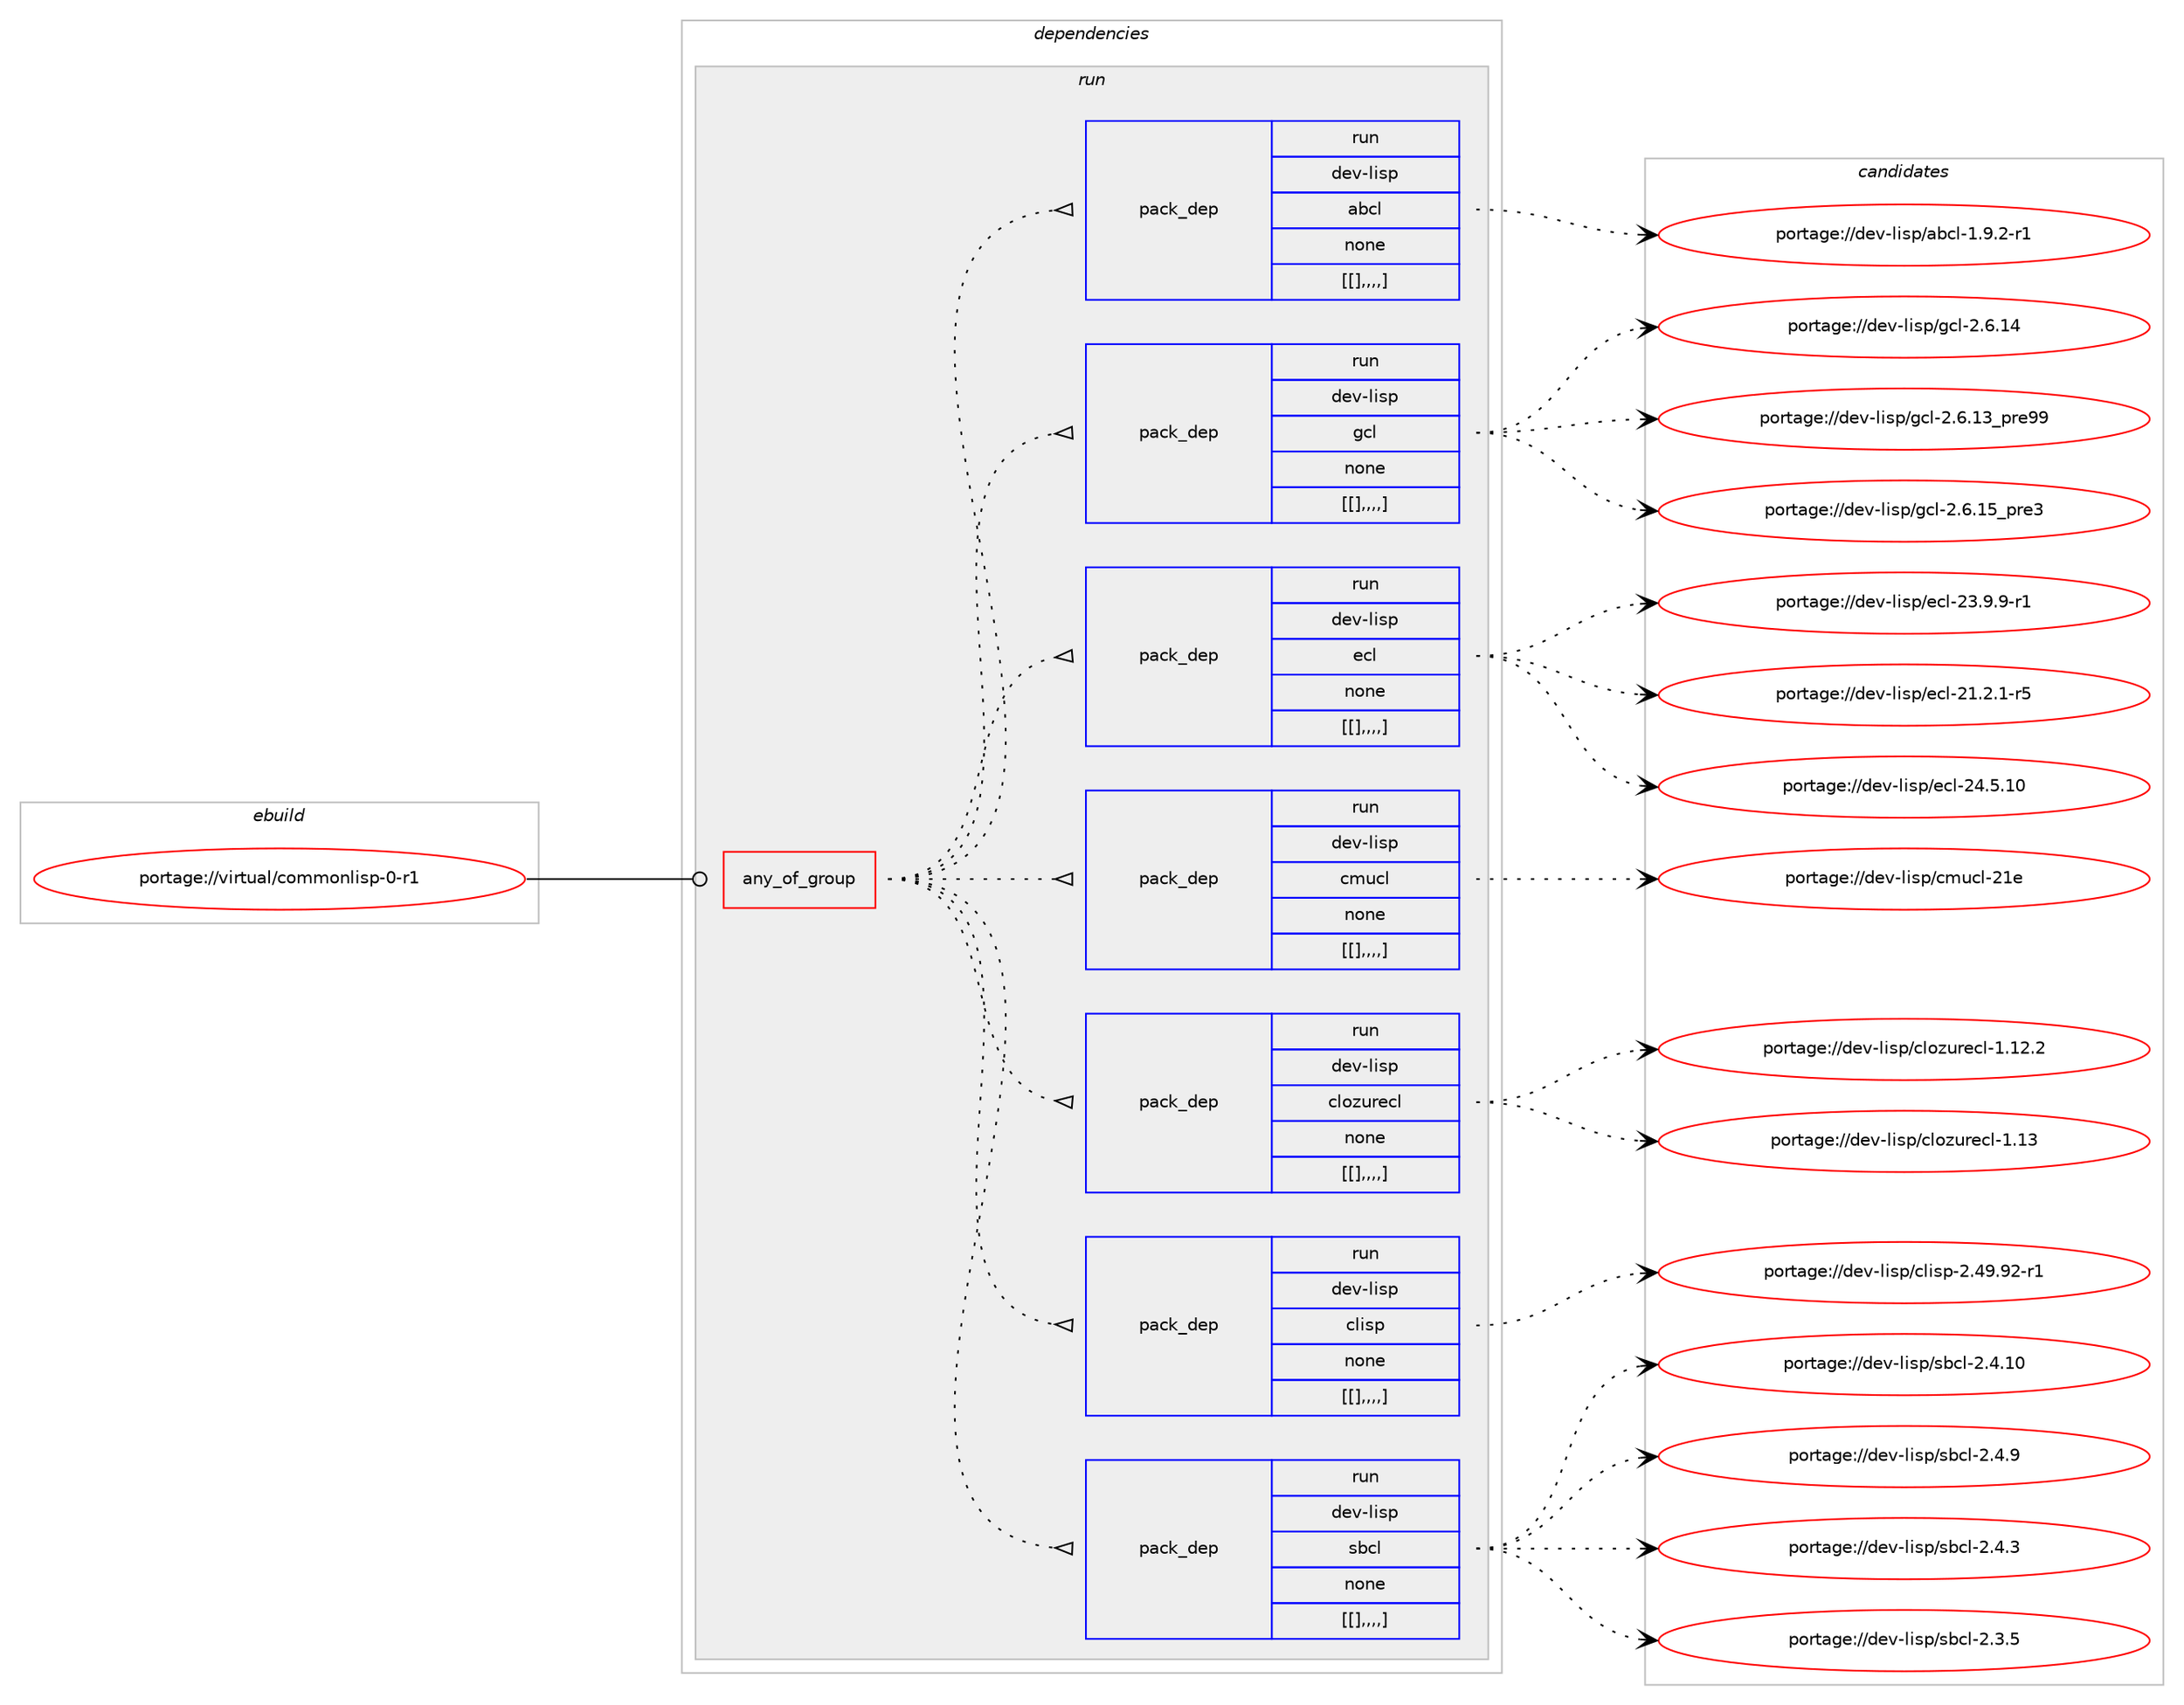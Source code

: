 digraph prolog {

# *************
# Graph options
# *************

newrank=true;
concentrate=true;
compound=true;
graph [rankdir=LR,fontname=Helvetica,fontsize=10,ranksep=1.5];#, ranksep=2.5, nodesep=0.2];
edge  [arrowhead=vee];
node  [fontname=Helvetica,fontsize=10];

# **********
# The ebuild
# **********

subgraph cluster_leftcol {
color=gray;
label=<<i>ebuild</i>>;
id [label="portage://virtual/commonlisp-0-r1", color=red, width=4, href="../virtual/commonlisp-0-r1.svg"];
}

# ****************
# The dependencies
# ****************

subgraph cluster_midcol {
color=gray;
label=<<i>dependencies</i>>;
subgraph cluster_compile {
fillcolor="#eeeeee";
style=filled;
label=<<i>compile</i>>;
}
subgraph cluster_compileandrun {
fillcolor="#eeeeee";
style=filled;
label=<<i>compile and run</i>>;
}
subgraph cluster_run {
fillcolor="#eeeeee";
style=filled;
label=<<i>run</i>>;
subgraph any23 {
dependency1802 [label=<<TABLE BORDER="0" CELLBORDER="1" CELLSPACING="0" CELLPADDING="4"><TR><TD CELLPADDING="10">any_of_group</TD></TR></TABLE>>, shape=none, color=red];subgraph pack1331 {
dependency1813 [label=<<TABLE BORDER="0" CELLBORDER="1" CELLSPACING="0" CELLPADDING="4" WIDTH="220"><TR><TD ROWSPAN="6" CELLPADDING="30">pack_dep</TD></TR><TR><TD WIDTH="110">run</TD></TR><TR><TD>dev-lisp</TD></TR><TR><TD>sbcl</TD></TR><TR><TD>none</TD></TR><TR><TD>[[],,,,]</TD></TR></TABLE>>, shape=none, color=blue];
}
dependency1802:e -> dependency1813:w [weight=20,style="dotted",arrowhead="oinv"];
subgraph pack1339 {
dependency1823 [label=<<TABLE BORDER="0" CELLBORDER="1" CELLSPACING="0" CELLPADDING="4" WIDTH="220"><TR><TD ROWSPAN="6" CELLPADDING="30">pack_dep</TD></TR><TR><TD WIDTH="110">run</TD></TR><TR><TD>dev-lisp</TD></TR><TR><TD>clisp</TD></TR><TR><TD>none</TD></TR><TR><TD>[[],,,,]</TD></TR></TABLE>>, shape=none, color=blue];
}
dependency1802:e -> dependency1823:w [weight=20,style="dotted",arrowhead="oinv"];
subgraph pack1348 {
dependency1829 [label=<<TABLE BORDER="0" CELLBORDER="1" CELLSPACING="0" CELLPADDING="4" WIDTH="220"><TR><TD ROWSPAN="6" CELLPADDING="30">pack_dep</TD></TR><TR><TD WIDTH="110">run</TD></TR><TR><TD>dev-lisp</TD></TR><TR><TD>clozurecl</TD></TR><TR><TD>none</TD></TR><TR><TD>[[],,,,]</TD></TR></TABLE>>, shape=none, color=blue];
}
dependency1802:e -> dependency1829:w [weight=20,style="dotted",arrowhead="oinv"];
subgraph pack1353 {
dependency1836 [label=<<TABLE BORDER="0" CELLBORDER="1" CELLSPACING="0" CELLPADDING="4" WIDTH="220"><TR><TD ROWSPAN="6" CELLPADDING="30">pack_dep</TD></TR><TR><TD WIDTH="110">run</TD></TR><TR><TD>dev-lisp</TD></TR><TR><TD>cmucl</TD></TR><TR><TD>none</TD></TR><TR><TD>[[],,,,]</TD></TR></TABLE>>, shape=none, color=blue];
}
dependency1802:e -> dependency1836:w [weight=20,style="dotted",arrowhead="oinv"];
subgraph pack1359 {
dependency1842 [label=<<TABLE BORDER="0" CELLBORDER="1" CELLSPACING="0" CELLPADDING="4" WIDTH="220"><TR><TD ROWSPAN="6" CELLPADDING="30">pack_dep</TD></TR><TR><TD WIDTH="110">run</TD></TR><TR><TD>dev-lisp</TD></TR><TR><TD>ecl</TD></TR><TR><TD>none</TD></TR><TR><TD>[[],,,,]</TD></TR></TABLE>>, shape=none, color=blue];
}
dependency1802:e -> dependency1842:w [weight=20,style="dotted",arrowhead="oinv"];
subgraph pack1361 {
dependency1844 [label=<<TABLE BORDER="0" CELLBORDER="1" CELLSPACING="0" CELLPADDING="4" WIDTH="220"><TR><TD ROWSPAN="6" CELLPADDING="30">pack_dep</TD></TR><TR><TD WIDTH="110">run</TD></TR><TR><TD>dev-lisp</TD></TR><TR><TD>gcl</TD></TR><TR><TD>none</TD></TR><TR><TD>[[],,,,]</TD></TR></TABLE>>, shape=none, color=blue];
}
dependency1802:e -> dependency1844:w [weight=20,style="dotted",arrowhead="oinv"];
subgraph pack1366 {
dependency1848 [label=<<TABLE BORDER="0" CELLBORDER="1" CELLSPACING="0" CELLPADDING="4" WIDTH="220"><TR><TD ROWSPAN="6" CELLPADDING="30">pack_dep</TD></TR><TR><TD WIDTH="110">run</TD></TR><TR><TD>dev-lisp</TD></TR><TR><TD>abcl</TD></TR><TR><TD>none</TD></TR><TR><TD>[[],,,,]</TD></TR></TABLE>>, shape=none, color=blue];
}
dependency1802:e -> dependency1848:w [weight=20,style="dotted",arrowhead="oinv"];
}
id:e -> dependency1802:w [weight=20,style="solid",arrowhead="odot"];
}
}

# **************
# The candidates
# **************

subgraph cluster_choices {
rank=same;
color=gray;
label=<<i>candidates</i>>;

subgraph choice1201 {
color=black;
nodesep=1;
choice1001011184510810511511247115989910845504652464948 [label="portage://dev-lisp/sbcl-2.4.10", color=red, width=4,href="../dev-lisp/sbcl-2.4.10.svg"];
choice10010111845108105115112471159899108455046524657 [label="portage://dev-lisp/sbcl-2.4.9", color=red, width=4,href="../dev-lisp/sbcl-2.4.9.svg"];
choice10010111845108105115112471159899108455046524651 [label="portage://dev-lisp/sbcl-2.4.3", color=red, width=4,href="../dev-lisp/sbcl-2.4.3.svg"];
choice10010111845108105115112471159899108455046514653 [label="portage://dev-lisp/sbcl-2.3.5", color=red, width=4,href="../dev-lisp/sbcl-2.3.5.svg"];
dependency1813:e -> choice1001011184510810511511247115989910845504652464948:w [style=dotted,weight="100"];
dependency1813:e -> choice10010111845108105115112471159899108455046524657:w [style=dotted,weight="100"];
dependency1813:e -> choice10010111845108105115112471159899108455046524651:w [style=dotted,weight="100"];
dependency1813:e -> choice10010111845108105115112471159899108455046514653:w [style=dotted,weight="100"];
}
subgraph choice1209 {
color=black;
nodesep=1;
choice10010111845108105115112479910810511511245504652574657504511449 [label="portage://dev-lisp/clisp-2.49.92-r1", color=red, width=4,href="../dev-lisp/clisp-2.49.92-r1.svg"];
dependency1823:e -> choice10010111845108105115112479910810511511245504652574657504511449:w [style=dotted,weight="100"];
}
subgraph choice1213 {
color=black;
nodesep=1;
choice100101118451081051151124799108111122117114101991084549464951 [label="portage://dev-lisp/clozurecl-1.13", color=red, width=4,href="../dev-lisp/clozurecl-1.13.svg"];
choice1001011184510810511511247991081111221171141019910845494649504650 [label="portage://dev-lisp/clozurecl-1.12.2", color=red, width=4,href="../dev-lisp/clozurecl-1.12.2.svg"];
dependency1829:e -> choice100101118451081051151124799108111122117114101991084549464951:w [style=dotted,weight="100"];
dependency1829:e -> choice1001011184510810511511247991081111221171141019910845494649504650:w [style=dotted,weight="100"];
}
subgraph choice1220 {
color=black;
nodesep=1;
choice10010111845108105115112479910911799108455049101 [label="portage://dev-lisp/cmucl-21e", color=red, width=4,href="../dev-lisp/cmucl-21e.svg"];
dependency1836:e -> choice10010111845108105115112479910911799108455049101:w [style=dotted,weight="100"];
}
subgraph choice1225 {
color=black;
nodesep=1;
choice1001011184510810511511247101991084550524653464948 [label="portage://dev-lisp/ecl-24.5.10", color=red, width=4,href="../dev-lisp/ecl-24.5.10.svg"];
choice100101118451081051151124710199108455051465746574511449 [label="portage://dev-lisp/ecl-23.9.9-r1", color=red, width=4,href="../dev-lisp/ecl-23.9.9-r1.svg"];
choice100101118451081051151124710199108455049465046494511453 [label="portage://dev-lisp/ecl-21.2.1-r5", color=red, width=4,href="../dev-lisp/ecl-21.2.1-r5.svg"];
dependency1842:e -> choice1001011184510810511511247101991084550524653464948:w [style=dotted,weight="100"];
dependency1842:e -> choice100101118451081051151124710199108455051465746574511449:w [style=dotted,weight="100"];
dependency1842:e -> choice100101118451081051151124710199108455049465046494511453:w [style=dotted,weight="100"];
}
subgraph choice1232 {
color=black;
nodesep=1;
choice100101118451081051151124710399108455046544649539511211410151 [label="portage://dev-lisp/gcl-2.6.15_pre3", color=red, width=4,href="../dev-lisp/gcl-2.6.15_pre3.svg"];
choice10010111845108105115112471039910845504654464952 [label="portage://dev-lisp/gcl-2.6.14", color=red, width=4,href="../dev-lisp/gcl-2.6.14.svg"];
choice10010111845108105115112471039910845504654464951951121141015757 [label="portage://dev-lisp/gcl-2.6.13_pre99", color=red, width=4,href="../dev-lisp/gcl-2.6.13_pre99.svg"];
dependency1844:e -> choice100101118451081051151124710399108455046544649539511211410151:w [style=dotted,weight="100"];
dependency1844:e -> choice10010111845108105115112471039910845504654464952:w [style=dotted,weight="100"];
dependency1844:e -> choice10010111845108105115112471039910845504654464951951121141015757:w [style=dotted,weight="100"];
}
subgraph choice1240 {
color=black;
nodesep=1;
choice10010111845108105115112479798991084549465746504511449 [label="portage://dev-lisp/abcl-1.9.2-r1", color=red, width=4,href="../dev-lisp/abcl-1.9.2-r1.svg"];
dependency1848:e -> choice10010111845108105115112479798991084549465746504511449:w [style=dotted,weight="100"];
}
}

}
